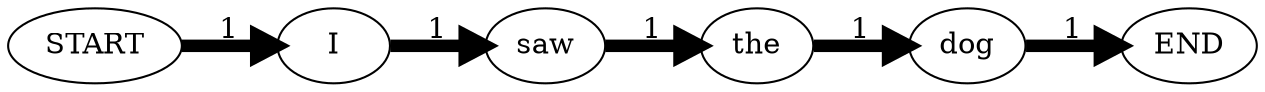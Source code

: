 digraph {
rankdir=LR;
	dog -> END [penwidth=6, label=1];
	I -> saw [penwidth=6, label=1];
	saw -> the [penwidth=6, label=1];
	START -> I [penwidth=6, label=1];
	the -> dog [penwidth=6, label=1];
}